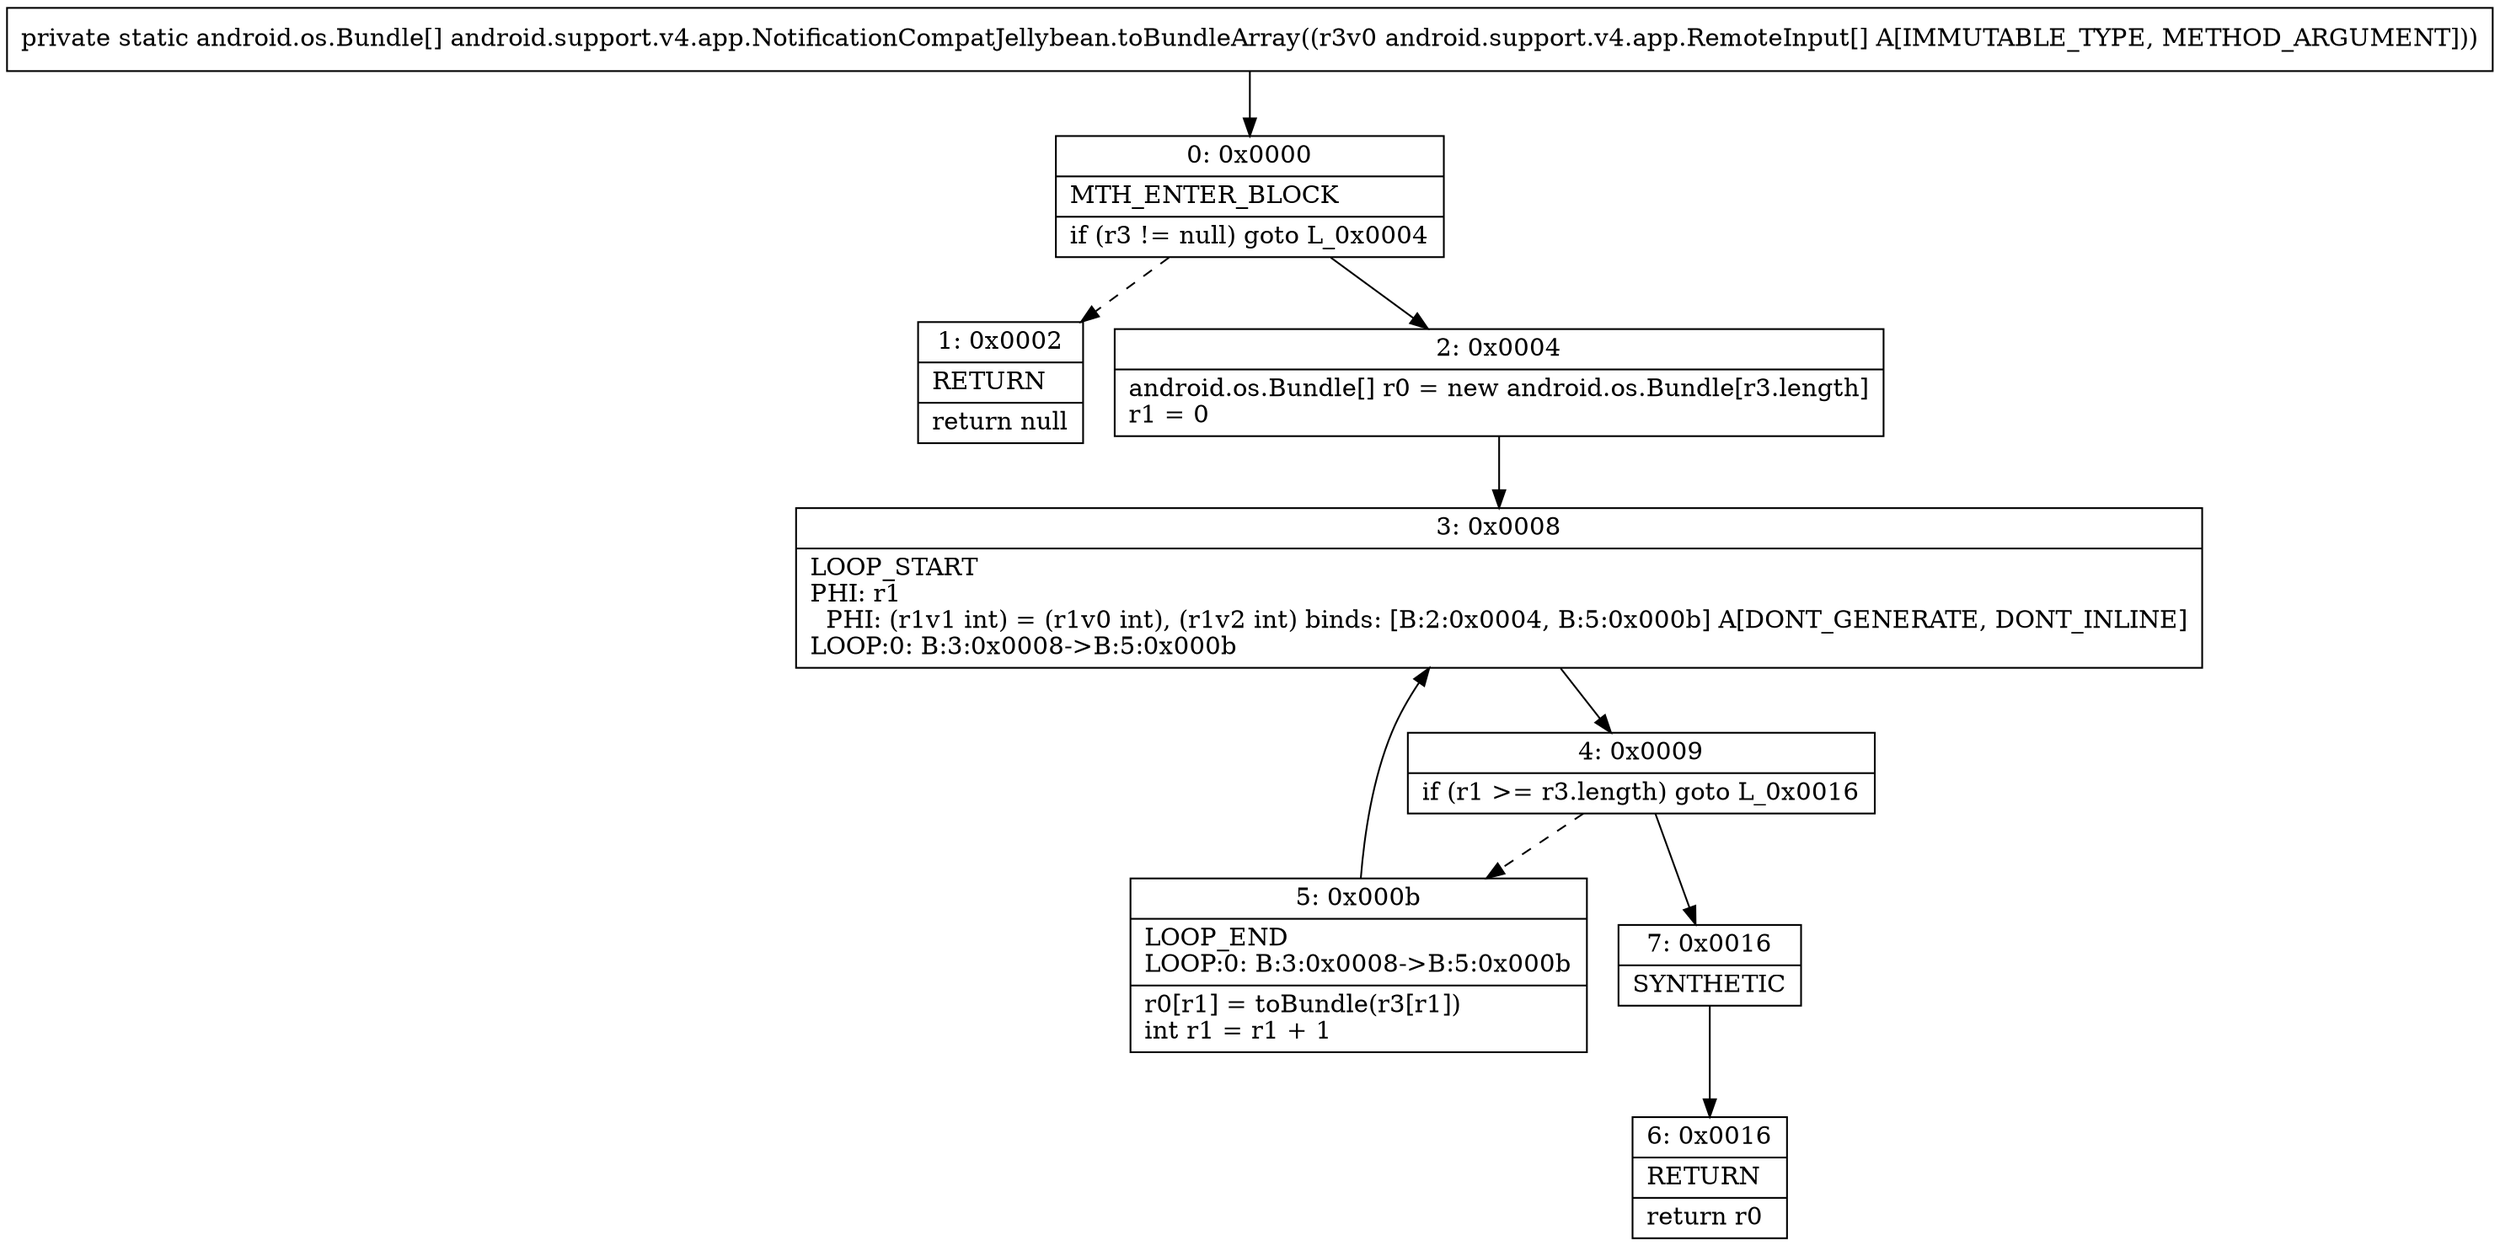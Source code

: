 digraph "CFG forandroid.support.v4.app.NotificationCompatJellybean.toBundleArray([Landroid\/support\/v4\/app\/RemoteInput;)[Landroid\/os\/Bundle;" {
Node_0 [shape=record,label="{0\:\ 0x0000|MTH_ENTER_BLOCK\l|if (r3 != null) goto L_0x0004\l}"];
Node_1 [shape=record,label="{1\:\ 0x0002|RETURN\l|return null\l}"];
Node_2 [shape=record,label="{2\:\ 0x0004|android.os.Bundle[] r0 = new android.os.Bundle[r3.length]\lr1 = 0\l}"];
Node_3 [shape=record,label="{3\:\ 0x0008|LOOP_START\lPHI: r1 \l  PHI: (r1v1 int) = (r1v0 int), (r1v2 int) binds: [B:2:0x0004, B:5:0x000b] A[DONT_GENERATE, DONT_INLINE]\lLOOP:0: B:3:0x0008\-\>B:5:0x000b\l}"];
Node_4 [shape=record,label="{4\:\ 0x0009|if (r1 \>= r3.length) goto L_0x0016\l}"];
Node_5 [shape=record,label="{5\:\ 0x000b|LOOP_END\lLOOP:0: B:3:0x0008\-\>B:5:0x000b\l|r0[r1] = toBundle(r3[r1])\lint r1 = r1 + 1\l}"];
Node_6 [shape=record,label="{6\:\ 0x0016|RETURN\l|return r0\l}"];
Node_7 [shape=record,label="{7\:\ 0x0016|SYNTHETIC\l}"];
MethodNode[shape=record,label="{private static android.os.Bundle[] android.support.v4.app.NotificationCompatJellybean.toBundleArray((r3v0 android.support.v4.app.RemoteInput[] A[IMMUTABLE_TYPE, METHOD_ARGUMENT])) }"];
MethodNode -> Node_0;
Node_0 -> Node_1[style=dashed];
Node_0 -> Node_2;
Node_2 -> Node_3;
Node_3 -> Node_4;
Node_4 -> Node_5[style=dashed];
Node_4 -> Node_7;
Node_5 -> Node_3;
Node_7 -> Node_6;
}

